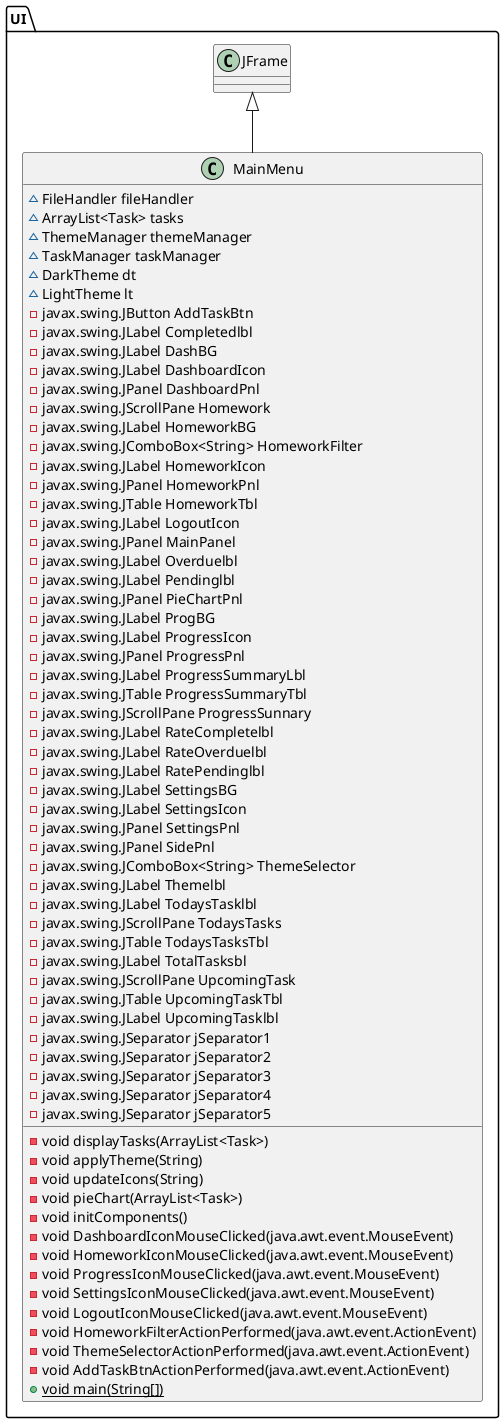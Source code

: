 @startuml
class UI.MainMenu {
~ FileHandler fileHandler
~ ArrayList<Task> tasks
~ ThemeManager themeManager
~ TaskManager taskManager
~ DarkTheme dt
~ LightTheme lt
- javax.swing.JButton AddTaskBtn
- javax.swing.JLabel Completedlbl
- javax.swing.JLabel DashBG
- javax.swing.JLabel DashboardIcon
- javax.swing.JPanel DashboardPnl
- javax.swing.JScrollPane Homework
- javax.swing.JLabel HomeworkBG
- javax.swing.JComboBox<String> HomeworkFilter
- javax.swing.JLabel HomeworkIcon
- javax.swing.JPanel HomeworkPnl
- javax.swing.JTable HomeworkTbl
- javax.swing.JLabel LogoutIcon
- javax.swing.JPanel MainPanel
- javax.swing.JLabel Overduelbl
- javax.swing.JLabel Pendinglbl
- javax.swing.JPanel PieChartPnl
- javax.swing.JLabel ProgBG
- javax.swing.JLabel ProgressIcon
- javax.swing.JPanel ProgressPnl
- javax.swing.JLabel ProgressSummaryLbl
- javax.swing.JTable ProgressSummaryTbl
- javax.swing.JScrollPane ProgressSunnary
- javax.swing.JLabel RateCompletelbl
- javax.swing.JLabel RateOverduelbl
- javax.swing.JLabel RatePendinglbl
- javax.swing.JLabel SettingsBG
- javax.swing.JLabel SettingsIcon
- javax.swing.JPanel SettingsPnl
- javax.swing.JPanel SidePnl
- javax.swing.JComboBox<String> ThemeSelector
- javax.swing.JLabel Themelbl
- javax.swing.JLabel TodaysTasklbl
- javax.swing.JScrollPane TodaysTasks
- javax.swing.JTable TodaysTasksTbl
- javax.swing.JLabel TotalTasksbl
- javax.swing.JScrollPane UpcomingTask
- javax.swing.JTable UpcomingTaskTbl
- javax.swing.JLabel UpcomingTasklbl
- javax.swing.JSeparator jSeparator1
- javax.swing.JSeparator jSeparator2
- javax.swing.JSeparator jSeparator3
- javax.swing.JSeparator jSeparator4
- javax.swing.JSeparator jSeparator5
- void displayTasks(ArrayList<Task>)
- void applyTheme(String)
- void updateIcons(String)
- void pieChart(ArrayList<Task>)
- void initComponents()
- void DashboardIconMouseClicked(java.awt.event.MouseEvent)
- void HomeworkIconMouseClicked(java.awt.event.MouseEvent)
- void ProgressIconMouseClicked(java.awt.event.MouseEvent)
- void SettingsIconMouseClicked(java.awt.event.MouseEvent)
- void LogoutIconMouseClicked(java.awt.event.MouseEvent)
- void HomeworkFilterActionPerformed(java.awt.event.ActionEvent)
- void ThemeSelectorActionPerformed(java.awt.event.ActionEvent)
- void AddTaskBtnActionPerformed(java.awt.event.ActionEvent)
+ {static} void main(String[])
}




UI.JFrame <|-- UI.MainMenu
@enduml